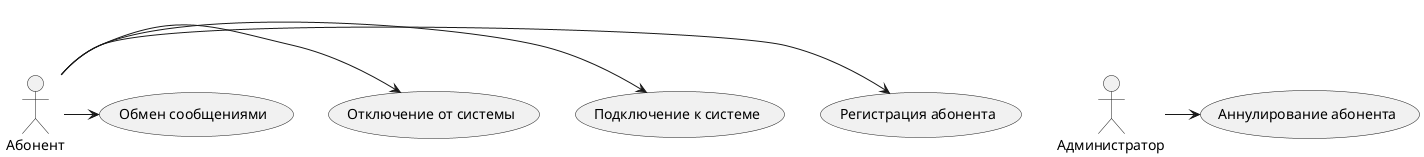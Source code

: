 @startuml

actor Абонент
actor Администратор

usecase "Регистрация абонента" as UC1
usecase "Аннулирование абонента" as UC2
usecase "Подключение к системе" as UC3
usecase "Отключение от системы" as UC4
usecase "Обмен сообщениями" as UC5

Абонент -> UC1
Абонент -> UC3
Абонент -> UC4
Абонент -> UC5

Администратор -> UC2

@enduml

@startuml

package "Система обмена сообщениями" {

    class Абонент {
        +id: int
        +имя: String
        +статус: String
        +подключиться()
        +отключиться()
        +послатьСообщение()
        +получитьСообщение()
    }

    class Администратор {
        +id: int
        +имя: String
        +аннулироватьАбонента(абонент: Абонент)
    }
    
    class Сообщение {
        +текст: String
        +время: DateTime
        +отправитель: Абонент
        +получатель: Абонент
        +отправить()
    }

    Абонент "1" -- "*" Сообщение
    Администратор "1" ->  "0..*" Абонент : аннулировать

}

@enduml

@startuml

actor Абонент1
actor Абонент2
participant "Сервер" as Server

Абонент1 -> Server: подключиться()
Server -> Абонент1: подтвердить подключение

Абонент1 -> Абонент2: послатьСообщение()
Абонент2 -> Server: получитьСообщение()

Абонент2 -> Абонент1: сообщить о получении

@enduml